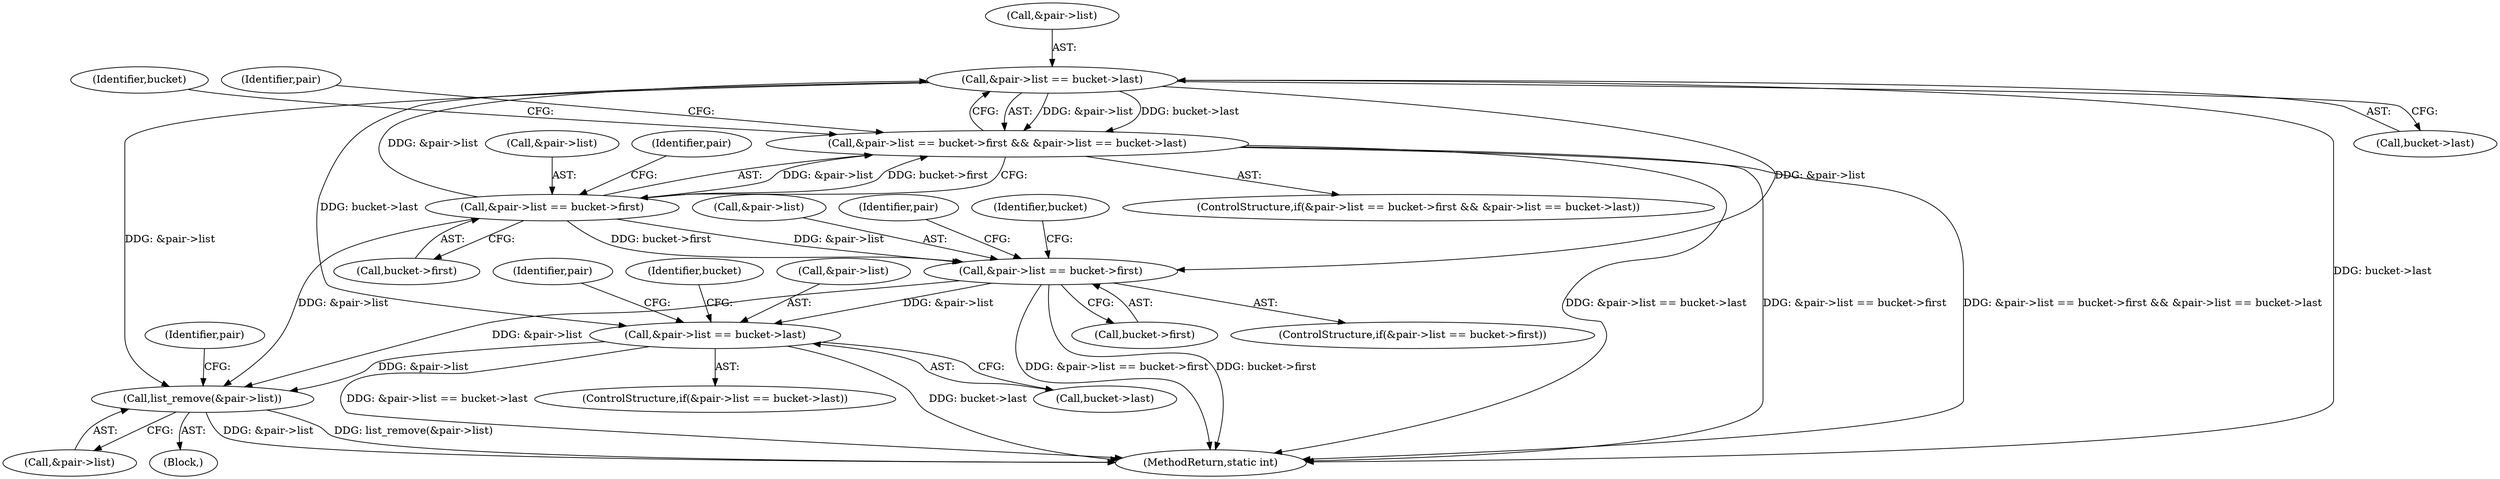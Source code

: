 digraph "0_jansson_8f80c2d83808150724d31793e6ade92749b1faa4_1@pointer" {
"1000147" [label="(Call,&pair->list == bucket->last)"];
"1000139" [label="(Call,&pair->list == bucket->first)"];
"1000138" [label="(Call,&pair->list == bucket->first && &pair->list == bucket->last)"];
"1000169" [label="(Call,&pair->list == bucket->first)"];
"1000188" [label="(Call,&pair->list == bucket->last)"];
"1000205" [label="(Call,list_remove(&pair->list))"];
"1000157" [label="(Identifier,bucket)"];
"1000138" [label="(Call,&pair->list == bucket->first && &pair->list == bucket->last)"];
"1000140" [label="(Call,&pair->list)"];
"1000168" [label="(ControlStructure,if(&pair->list == bucket->first))"];
"1000170" [label="(Call,&pair->list)"];
"1000150" [label="(Identifier,pair)"];
"1000206" [label="(Call,&pair->list)"];
"1000147" [label="(Call,&pair->list == bucket->last)"];
"1000169" [label="(Call,&pair->list == bucket->first)"];
"1000174" [label="(Call,bucket->first)"];
"1000222" [label="(MethodReturn,static int)"];
"1000198" [label="(Identifier,bucket)"];
"1000104" [label="(Block,)"];
"1000193" [label="(Call,bucket->last)"];
"1000187" [label="(ControlStructure,if(&pair->list == bucket->last))"];
"1000152" [label="(Call,bucket->last)"];
"1000189" [label="(Call,&pair->list)"];
"1000139" [label="(Call,&pair->list == bucket->first)"];
"1000212" [label="(Identifier,pair)"];
"1000137" [label="(ControlStructure,if(&pair->list == bucket->first && &pair->list == bucket->last))"];
"1000148" [label="(Call,&pair->list)"];
"1000191" [label="(Identifier,pair)"];
"1000188" [label="(Call,&pair->list == bucket->last)"];
"1000208" [label="(Identifier,pair)"];
"1000179" [label="(Identifier,bucket)"];
"1000205" [label="(Call,list_remove(&pair->list))"];
"1000172" [label="(Identifier,pair)"];
"1000144" [label="(Call,bucket->first)"];
"1000147" -> "1000138"  [label="AST: "];
"1000147" -> "1000152"  [label="CFG: "];
"1000148" -> "1000147"  [label="AST: "];
"1000152" -> "1000147"  [label="AST: "];
"1000138" -> "1000147"  [label="CFG: "];
"1000147" -> "1000222"  [label="DDG: bucket->last"];
"1000147" -> "1000138"  [label="DDG: &pair->list"];
"1000147" -> "1000138"  [label="DDG: bucket->last"];
"1000139" -> "1000147"  [label="DDG: &pair->list"];
"1000147" -> "1000169"  [label="DDG: &pair->list"];
"1000147" -> "1000188"  [label="DDG: bucket->last"];
"1000147" -> "1000205"  [label="DDG: &pair->list"];
"1000139" -> "1000138"  [label="AST: "];
"1000139" -> "1000144"  [label="CFG: "];
"1000140" -> "1000139"  [label="AST: "];
"1000144" -> "1000139"  [label="AST: "];
"1000150" -> "1000139"  [label="CFG: "];
"1000138" -> "1000139"  [label="CFG: "];
"1000139" -> "1000138"  [label="DDG: &pair->list"];
"1000139" -> "1000138"  [label="DDG: bucket->first"];
"1000139" -> "1000169"  [label="DDG: &pair->list"];
"1000139" -> "1000169"  [label="DDG: bucket->first"];
"1000139" -> "1000205"  [label="DDG: &pair->list"];
"1000138" -> "1000137"  [label="AST: "];
"1000157" -> "1000138"  [label="CFG: "];
"1000172" -> "1000138"  [label="CFG: "];
"1000138" -> "1000222"  [label="DDG: &pair->list == bucket->first"];
"1000138" -> "1000222"  [label="DDG: &pair->list == bucket->first && &pair->list == bucket->last"];
"1000138" -> "1000222"  [label="DDG: &pair->list == bucket->last"];
"1000169" -> "1000168"  [label="AST: "];
"1000169" -> "1000174"  [label="CFG: "];
"1000170" -> "1000169"  [label="AST: "];
"1000174" -> "1000169"  [label="AST: "];
"1000179" -> "1000169"  [label="CFG: "];
"1000191" -> "1000169"  [label="CFG: "];
"1000169" -> "1000222"  [label="DDG: &pair->list == bucket->first"];
"1000169" -> "1000222"  [label="DDG: bucket->first"];
"1000169" -> "1000188"  [label="DDG: &pair->list"];
"1000169" -> "1000205"  [label="DDG: &pair->list"];
"1000188" -> "1000187"  [label="AST: "];
"1000188" -> "1000193"  [label="CFG: "];
"1000189" -> "1000188"  [label="AST: "];
"1000193" -> "1000188"  [label="AST: "];
"1000198" -> "1000188"  [label="CFG: "];
"1000208" -> "1000188"  [label="CFG: "];
"1000188" -> "1000222"  [label="DDG: &pair->list == bucket->last"];
"1000188" -> "1000222"  [label="DDG: bucket->last"];
"1000188" -> "1000205"  [label="DDG: &pair->list"];
"1000205" -> "1000104"  [label="AST: "];
"1000205" -> "1000206"  [label="CFG: "];
"1000206" -> "1000205"  [label="AST: "];
"1000212" -> "1000205"  [label="CFG: "];
"1000205" -> "1000222"  [label="DDG: list_remove(&pair->list)"];
"1000205" -> "1000222"  [label="DDG: &pair->list"];
}
